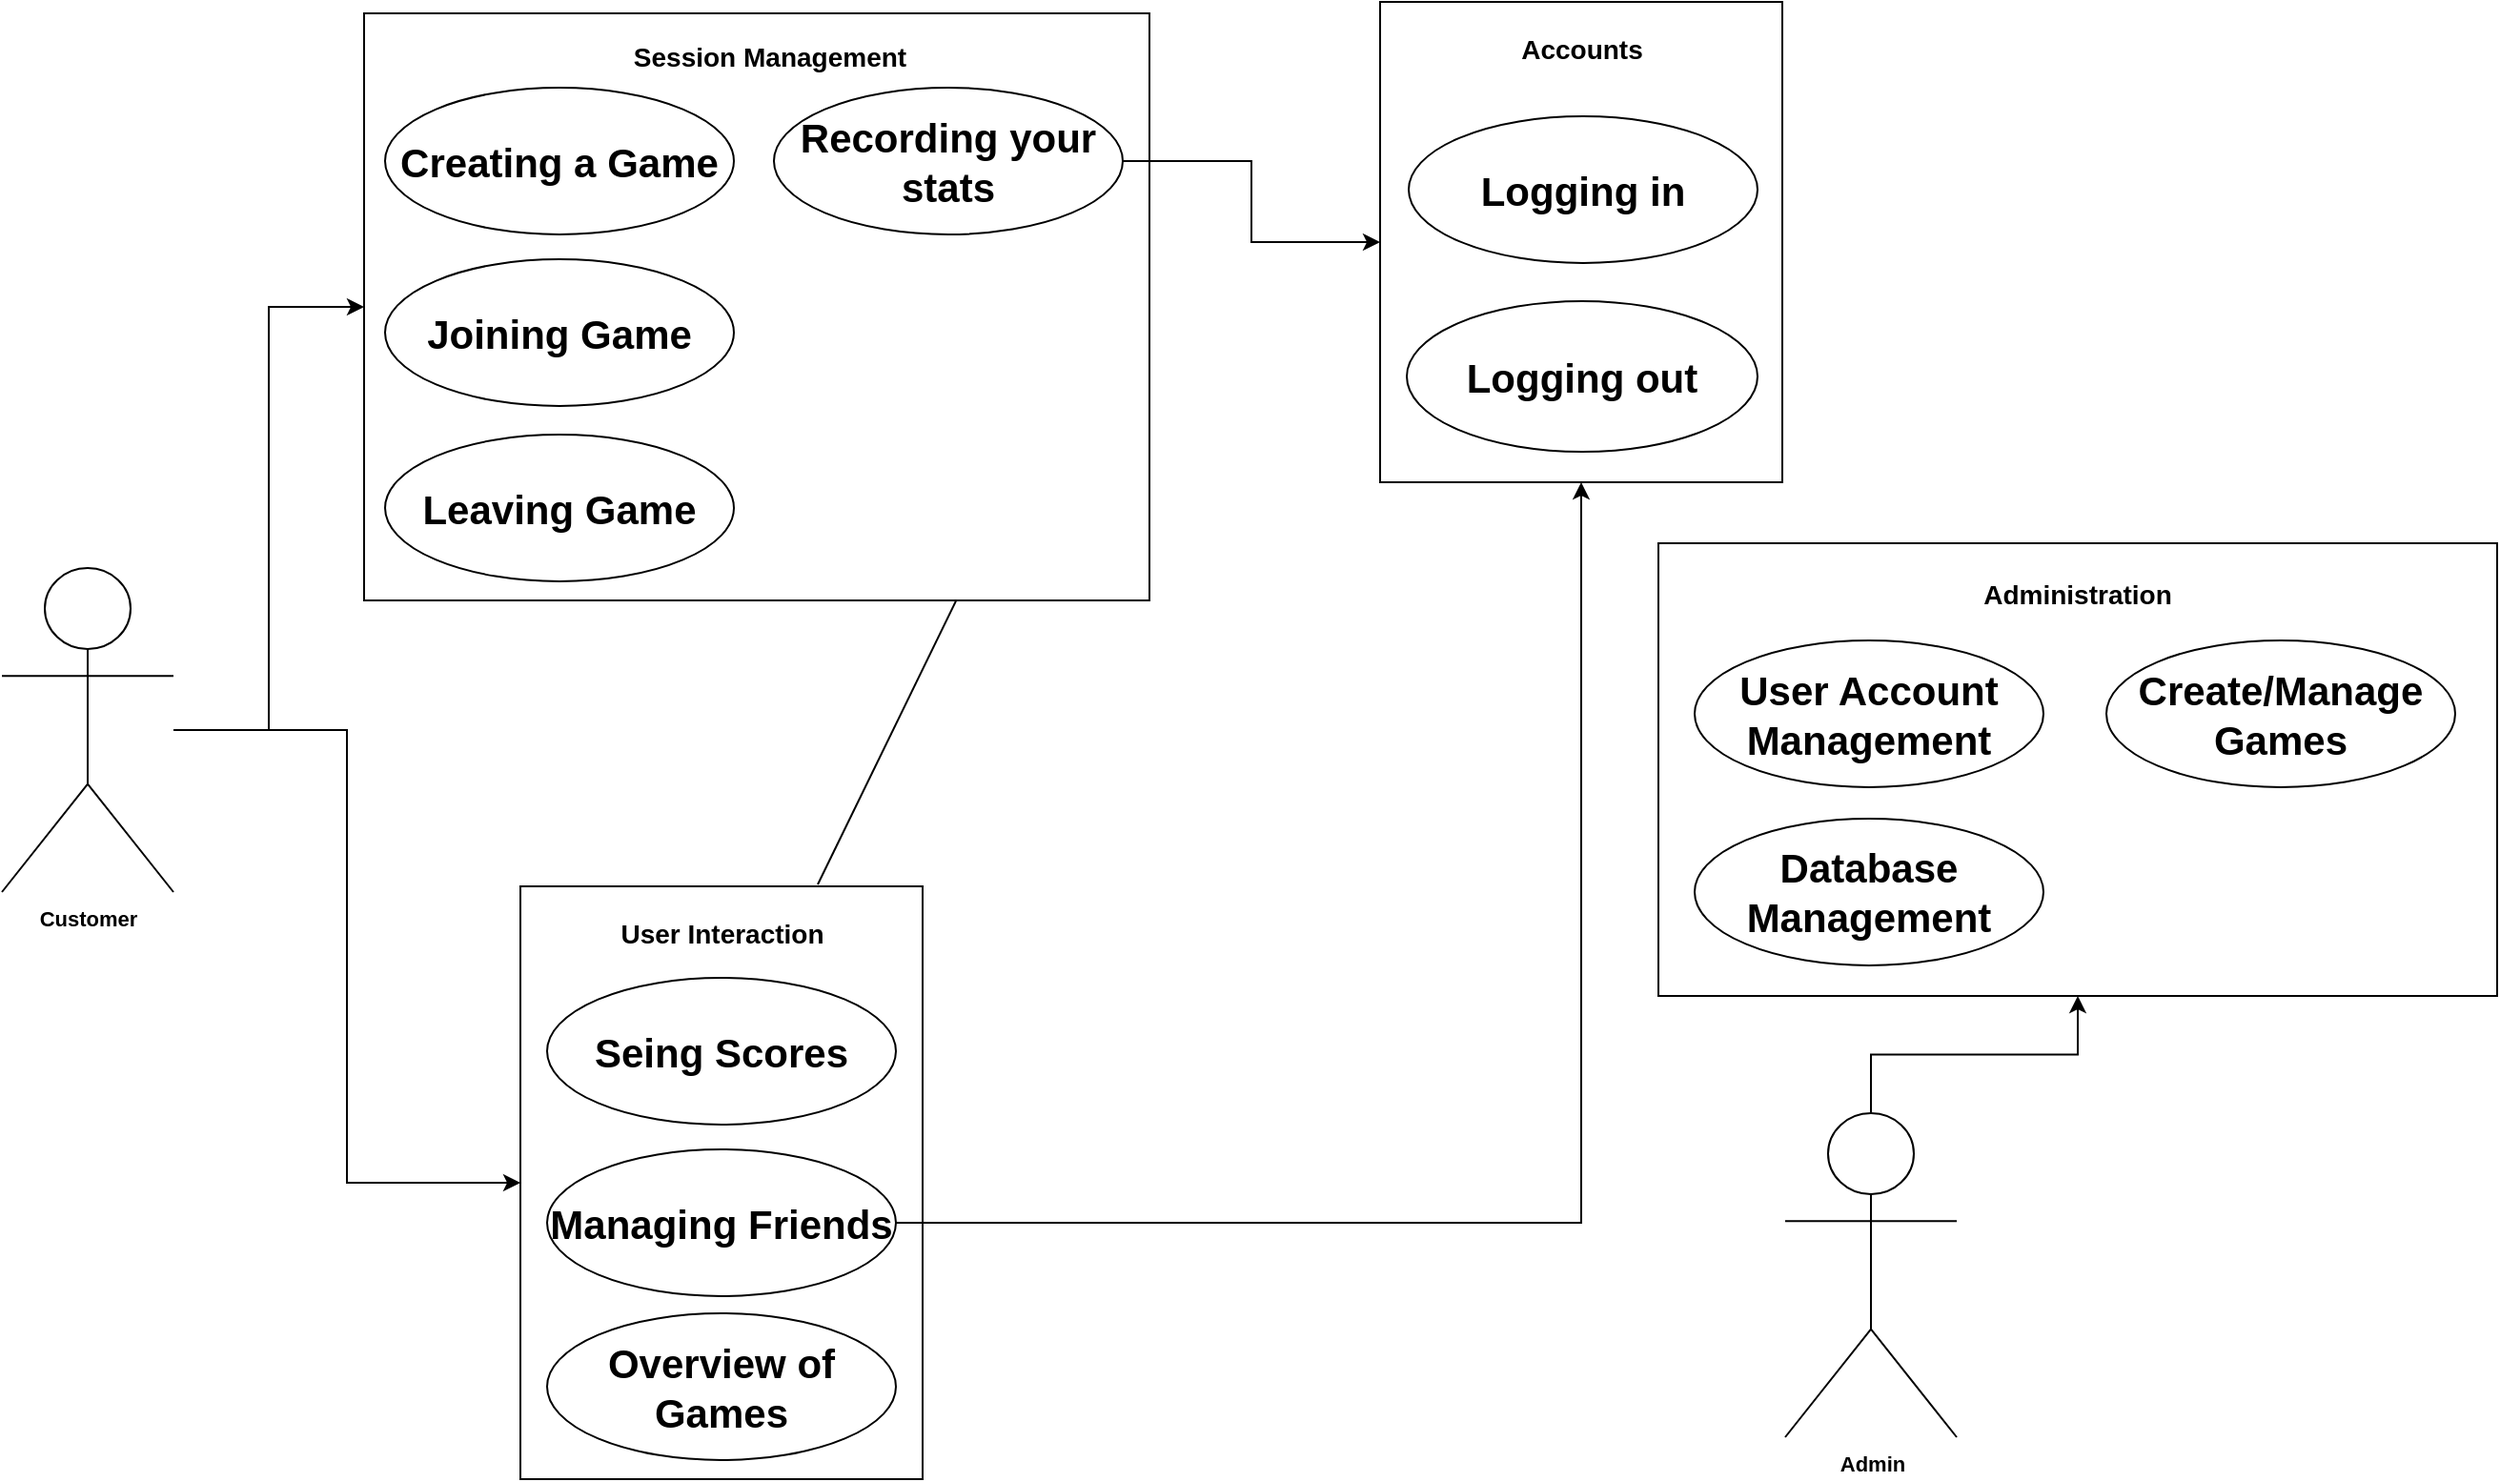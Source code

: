 <mxfile version="22.0.8" type="github">
  <diagram id="C5RBs43oDa-KdzZeNtuy" name="Page-1">
    <mxGraphModel dx="2074" dy="1120" grid="0" gridSize="10" guides="1" tooltips="1" connect="1" arrows="1" fold="1" page="1" pageScale="1" pageWidth="1169" pageHeight="827" math="0" shadow="0">
      <root>
        <mxCell id="WIyWlLk6GJQsqaUBKTNV-0" />
        <mxCell id="WIyWlLk6GJQsqaUBKTNV-1" parent="WIyWlLk6GJQsqaUBKTNV-0" />
        <mxCell id="XrjM6AQatOQEKFj0JOy--3" value="" style="rounded=0;whiteSpace=wrap;html=1;" parent="WIyWlLk6GJQsqaUBKTNV-1" vertex="1">
          <mxGeometry x="739" y="32" width="211" height="252" as="geometry" />
        </mxCell>
        <mxCell id="SKNlaHl48NjNlR1u-PeY-27" style="edgeStyle=orthogonalEdgeStyle;rounded=0;orthogonalLoop=1;jettySize=auto;html=1;" edge="1" parent="WIyWlLk6GJQsqaUBKTNV-1" source="XrjM6AQatOQEKFj0JOy--4" target="SKNlaHl48NjNlR1u-PeY-12">
          <mxGeometry relative="1" as="geometry" />
        </mxCell>
        <mxCell id="SKNlaHl48NjNlR1u-PeY-28" style="edgeStyle=orthogonalEdgeStyle;rounded=0;orthogonalLoop=1;jettySize=auto;html=1;entryX=0;entryY=0.5;entryDx=0;entryDy=0;" edge="1" parent="WIyWlLk6GJQsqaUBKTNV-1" source="XrjM6AQatOQEKFj0JOy--4" target="SKNlaHl48NjNlR1u-PeY-8">
          <mxGeometry relative="1" as="geometry" />
        </mxCell>
        <mxCell id="XrjM6AQatOQEKFj0JOy--4" value="&lt;span&gt;&lt;font style=&quot;font-size: 11px;&quot;&gt;Customer&lt;/font&gt;&lt;/span&gt;" style="shape=umlActor;verticalLabelPosition=bottom;verticalAlign=top;html=1;outlineConnect=0;fontStyle=1" parent="WIyWlLk6GJQsqaUBKTNV-1" vertex="1">
          <mxGeometry x="16" y="329" width="90" height="170" as="geometry" />
        </mxCell>
        <mxCell id="XrjM6AQatOQEKFj0JOy--7" value="&lt;font size=&quot;1&quot; style=&quot;&quot;&gt;&lt;b style=&quot;font-size: 21px;&quot;&gt;Logging in&lt;/b&gt;&lt;/font&gt;" style="ellipse;whiteSpace=wrap;html=1;" parent="WIyWlLk6GJQsqaUBKTNV-1" vertex="1">
          <mxGeometry x="754" y="92" width="183" height="77" as="geometry" />
        </mxCell>
        <mxCell id="XrjM6AQatOQEKFj0JOy--14" value="&lt;font style=&quot;font-size: 21px;&quot;&gt;Logging out&lt;/font&gt;" style="ellipse;whiteSpace=wrap;html=1;fontStyle=1" parent="WIyWlLk6GJQsqaUBKTNV-1" vertex="1">
          <mxGeometry x="753" y="189" width="184" height="79" as="geometry" />
        </mxCell>
        <mxCell id="XrjM6AQatOQEKFj0JOy--22" value="Accounts" style="text;html=1;strokeColor=none;fillColor=none;align=center;verticalAlign=middle;whiteSpace=wrap;rounded=0;fontSize=14;fontStyle=1" parent="WIyWlLk6GJQsqaUBKTNV-1" vertex="1">
          <mxGeometry x="807" y="38" width="76" height="38" as="geometry" />
        </mxCell>
        <mxCell id="XrjM6AQatOQEKFj0JOy--31" value="" style="endArrow=none;html=1;rounded=0;exitX=0.5;exitY=0;exitDx=0;exitDy=0;entryX=0.5;entryY=1;entryDx=0;entryDy=0;" parent="WIyWlLk6GJQsqaUBKTNV-1" source="XrjM6AQatOQEKFj0JOy--29" edge="1">
          <mxGeometry width="50" height="50" relative="1" as="geometry">
            <mxPoint x="444" y="495" as="sourcePoint" />
            <mxPoint x="551.75" y="274" as="targetPoint" />
          </mxGeometry>
        </mxCell>
        <mxCell id="SKNlaHl48NjNlR1u-PeY-3" value="" style="rounded=0;whiteSpace=wrap;html=1;" vertex="1" parent="WIyWlLk6GJQsqaUBKTNV-1">
          <mxGeometry x="885" y="316" width="440" height="237.5" as="geometry" />
        </mxCell>
        <mxCell id="SKNlaHl48NjNlR1u-PeY-16" style="edgeStyle=orthogonalEdgeStyle;rounded=0;orthogonalLoop=1;jettySize=auto;html=1;entryX=0.5;entryY=1;entryDx=0;entryDy=0;" edge="1" parent="WIyWlLk6GJQsqaUBKTNV-1" source="SKNlaHl48NjNlR1u-PeY-1" target="SKNlaHl48NjNlR1u-PeY-3">
          <mxGeometry relative="1" as="geometry" />
        </mxCell>
        <mxCell id="SKNlaHl48NjNlR1u-PeY-1" value="&lt;b&gt;&lt;font style=&quot;font-size: 11px;&quot;&gt;Admin&lt;/font&gt;&lt;/b&gt;" style="shape=umlActor;verticalLabelPosition=bottom;verticalAlign=top;html=1;outlineConnect=0;" vertex="1" parent="WIyWlLk6GJQsqaUBKTNV-1">
          <mxGeometry x="951.5" y="615" width="90" height="170" as="geometry" />
        </mxCell>
        <mxCell id="SKNlaHl48NjNlR1u-PeY-2" value="Administration" style="text;html=1;strokeColor=none;fillColor=none;align=center;verticalAlign=middle;whiteSpace=wrap;rounded=0;fontSize=14;fontStyle=1" vertex="1" parent="WIyWlLk6GJQsqaUBKTNV-1">
          <mxGeometry x="1067" y="324" width="76" height="38" as="geometry" />
        </mxCell>
        <mxCell id="SKNlaHl48NjNlR1u-PeY-4" value="&lt;font size=&quot;1&quot; style=&quot;&quot;&gt;&lt;b style=&quot;font-size: 21px;&quot;&gt;User Account Management&lt;/b&gt;&lt;/font&gt;" style="ellipse;whiteSpace=wrap;html=1;" vertex="1" parent="WIyWlLk6GJQsqaUBKTNV-1">
          <mxGeometry x="904" y="367" width="183" height="77" as="geometry" />
        </mxCell>
        <mxCell id="SKNlaHl48NjNlR1u-PeY-8" value="" style="rounded=0;whiteSpace=wrap;html=1;" vertex="1" parent="WIyWlLk6GJQsqaUBKTNV-1">
          <mxGeometry x="288" y="496" width="211" height="311" as="geometry" />
        </mxCell>
        <mxCell id="SKNlaHl48NjNlR1u-PeY-9" value="User Interaction" style="text;html=1;strokeColor=none;fillColor=none;align=center;verticalAlign=middle;whiteSpace=wrap;rounded=0;fontSize=14;fontStyle=1" vertex="1" parent="WIyWlLk6GJQsqaUBKTNV-1">
          <mxGeometry x="337.75" y="502" width="111.5" height="38" as="geometry" />
        </mxCell>
        <mxCell id="SKNlaHl48NjNlR1u-PeY-10" value="&lt;font size=&quot;1&quot; style=&quot;&quot;&gt;&lt;b style=&quot;font-size: 21px;&quot;&gt;Seing Scores&lt;/b&gt;&lt;/font&gt;" style="ellipse;whiteSpace=wrap;html=1;" vertex="1" parent="WIyWlLk6GJQsqaUBKTNV-1">
          <mxGeometry x="302" y="544" width="183" height="77" as="geometry" />
        </mxCell>
        <mxCell id="SKNlaHl48NjNlR1u-PeY-24" style="edgeStyle=orthogonalEdgeStyle;rounded=0;orthogonalLoop=1;jettySize=auto;html=1;exitX=1;exitY=0.5;exitDx=0;exitDy=0;entryX=0.5;entryY=1;entryDx=0;entryDy=0;" edge="1" parent="WIyWlLk6GJQsqaUBKTNV-1" source="SKNlaHl48NjNlR1u-PeY-11" target="XrjM6AQatOQEKFj0JOy--3">
          <mxGeometry relative="1" as="geometry" />
        </mxCell>
        <mxCell id="SKNlaHl48NjNlR1u-PeY-11" value="&lt;font size=&quot;1&quot; style=&quot;&quot;&gt;&lt;b style=&quot;font-size: 21px;&quot;&gt;Managing Friends&lt;/b&gt;&lt;/font&gt;" style="ellipse;whiteSpace=wrap;html=1;" vertex="1" parent="WIyWlLk6GJQsqaUBKTNV-1">
          <mxGeometry x="302" y="634" width="183" height="77" as="geometry" />
        </mxCell>
        <mxCell id="SKNlaHl48NjNlR1u-PeY-12" value="" style="rounded=0;whiteSpace=wrap;html=1;" vertex="1" parent="WIyWlLk6GJQsqaUBKTNV-1">
          <mxGeometry x="206" y="38" width="412" height="308" as="geometry" />
        </mxCell>
        <mxCell id="SKNlaHl48NjNlR1u-PeY-13" value="Session Management" style="text;html=1;strokeColor=none;fillColor=none;align=center;verticalAlign=middle;whiteSpace=wrap;rounded=0;fontSize=14;fontStyle=1" vertex="1" parent="WIyWlLk6GJQsqaUBKTNV-1">
          <mxGeometry x="338.87" y="42" width="160.25" height="38" as="geometry" />
        </mxCell>
        <mxCell id="SKNlaHl48NjNlR1u-PeY-14" value="&lt;font size=&quot;1&quot; style=&quot;&quot;&gt;&lt;b style=&quot;font-size: 21px;&quot;&gt;Creating a Game&lt;/b&gt;&lt;/font&gt;" style="ellipse;whiteSpace=wrap;html=1;" vertex="1" parent="WIyWlLk6GJQsqaUBKTNV-1">
          <mxGeometry x="217" y="77" width="183" height="77" as="geometry" />
        </mxCell>
        <mxCell id="SKNlaHl48NjNlR1u-PeY-15" value="&lt;font size=&quot;1&quot; style=&quot;&quot;&gt;&lt;b style=&quot;font-size: 21px;&quot;&gt;Joining Game&lt;/b&gt;&lt;/font&gt;" style="ellipse;whiteSpace=wrap;html=1;" vertex="1" parent="WIyWlLk6GJQsqaUBKTNV-1">
          <mxGeometry x="217" y="167" width="183" height="77" as="geometry" />
        </mxCell>
        <mxCell id="SKNlaHl48NjNlR1u-PeY-17" value="&lt;font size=&quot;1&quot; style=&quot;&quot;&gt;&lt;b style=&quot;font-size: 21px;&quot;&gt;Database Management&lt;/b&gt;&lt;/font&gt;" style="ellipse;whiteSpace=wrap;html=1;" vertex="1" parent="WIyWlLk6GJQsqaUBKTNV-1">
          <mxGeometry x="904" y="460.5" width="183" height="77" as="geometry" />
        </mxCell>
        <mxCell id="SKNlaHl48NjNlR1u-PeY-18" style="edgeStyle=orthogonalEdgeStyle;rounded=0;orthogonalLoop=1;jettySize=auto;html=1;exitX=0.5;exitY=1;exitDx=0;exitDy=0;" edge="1" parent="WIyWlLk6GJQsqaUBKTNV-1" source="SKNlaHl48NjNlR1u-PeY-3" target="SKNlaHl48NjNlR1u-PeY-3">
          <mxGeometry relative="1" as="geometry" />
        </mxCell>
        <mxCell id="SKNlaHl48NjNlR1u-PeY-19" value="&lt;font size=&quot;1&quot; style=&quot;&quot;&gt;&lt;b style=&quot;font-size: 21px;&quot;&gt;Leaving Game&lt;/b&gt;&lt;/font&gt;" style="ellipse;whiteSpace=wrap;html=1;" vertex="1" parent="WIyWlLk6GJQsqaUBKTNV-1">
          <mxGeometry x="217.01" y="259" width="183" height="77" as="geometry" />
        </mxCell>
        <mxCell id="SKNlaHl48NjNlR1u-PeY-25" style="edgeStyle=orthogonalEdgeStyle;rounded=0;orthogonalLoop=1;jettySize=auto;html=1;exitX=1;exitY=0.5;exitDx=0;exitDy=0;" edge="1" parent="WIyWlLk6GJQsqaUBKTNV-1" source="SKNlaHl48NjNlR1u-PeY-21" target="XrjM6AQatOQEKFj0JOy--3">
          <mxGeometry relative="1" as="geometry" />
        </mxCell>
        <mxCell id="SKNlaHl48NjNlR1u-PeY-21" value="&lt;span style=&quot;font-size: 21px;&quot;&gt;&lt;b&gt;Recording your stats&lt;/b&gt;&lt;/span&gt;" style="ellipse;whiteSpace=wrap;html=1;" vertex="1" parent="WIyWlLk6GJQsqaUBKTNV-1">
          <mxGeometry x="421" y="77" width="183" height="77" as="geometry" />
        </mxCell>
        <mxCell id="SKNlaHl48NjNlR1u-PeY-23" value="&lt;span style=&quot;font-size: 21px;&quot;&gt;&lt;b&gt;Overview of Games&lt;/b&gt;&lt;/span&gt;" style="ellipse;whiteSpace=wrap;html=1;" vertex="1" parent="WIyWlLk6GJQsqaUBKTNV-1">
          <mxGeometry x="302" y="720" width="183" height="77" as="geometry" />
        </mxCell>
        <mxCell id="SKNlaHl48NjNlR1u-PeY-30" value="&lt;font size=&quot;1&quot; style=&quot;&quot;&gt;&lt;b style=&quot;font-size: 21px;&quot;&gt;Create/Manage Games&lt;/b&gt;&lt;/font&gt;" style="ellipse;whiteSpace=wrap;html=1;" vertex="1" parent="WIyWlLk6GJQsqaUBKTNV-1">
          <mxGeometry x="1120" y="367" width="183" height="77" as="geometry" />
        </mxCell>
      </root>
    </mxGraphModel>
  </diagram>
</mxfile>
